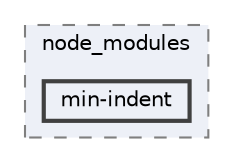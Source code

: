 digraph "pkiclassroomrescheduler/src/main/frontend/node_modules/min-indent"
{
 // LATEX_PDF_SIZE
  bgcolor="transparent";
  edge [fontname=Helvetica,fontsize=10,labelfontname=Helvetica,labelfontsize=10];
  node [fontname=Helvetica,fontsize=10,shape=box,height=0.2,width=0.4];
  compound=true
  subgraph clusterdir_72953eda66ccb3a2722c28e1c3e6c23b {
    graph [ bgcolor="#edf0f7", pencolor="grey50", label="node_modules", fontname=Helvetica,fontsize=10 style="filled,dashed", URL="dir_72953eda66ccb3a2722c28e1c3e6c23b.html",tooltip=""]
  dir_83e30d5840ebe3f5c4a8a6be9effcf72 [label="min-indent", fillcolor="#edf0f7", color="grey25", style="filled,bold", URL="dir_83e30d5840ebe3f5c4a8a6be9effcf72.html",tooltip=""];
  }
}
